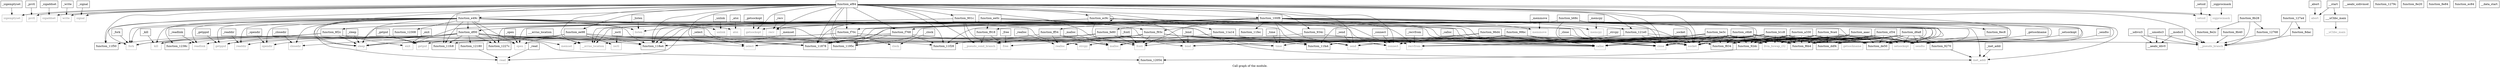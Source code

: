 digraph "Call graph of the module." {
  label="Call graph of the module.";
  node [shape=record];

  Node__select [label="{_select}"];
  Node__getsockopt [label="{_getsockopt}"];
  Node__readdir [label="{_readdir}"];
  Node__sigaddset [label="{_sigaddset}"];
  Node__opendir [label="{_opendir}"];
  Node__send [label="{_send}"];
  Node__getppid [label="{_getppid}"];
  Node__signal [label="{_signal}"];
  Node__write [label="{_write}"];
  Node__time [label="{_time}"];
  Node__inet_addr [label="{_inet_addr}"];
  Node__exit [label="{_exit}"];
  Node__atoi [label="{_atoi}"];
  Node__abort [label="{_abort}"];
  Node__fork [label="{_fork}"];
  Node__read [label="{_read}"];
  Node_function_96d4 [label="{function_96d4}"];
  Node__kill [label="{_kill}"];
  Node__bind [label="{_bind}"];
  Node__listen [label="{_listen}"];
  Node__unlink [label="{_unlink}"];
  Node__memset [label="{_memset}"];
  Node__sendto [label="{_sendto}"];
  Node__calloc [label="{_calloc}"];
  Node____errno_location [label="{___errno_location}"];
  Node____uClibc_main [label="{___uClibc_main}"];
  Node__realloc [label="{_realloc}"];
  Node__setsockopt [label="{_setsockopt}"];
  Node___aeabi_uidivmod [label="{__aeabi_uidivmod}"];
  Node___umodsi3 [label="{__umodsi3}"];
  Node___modsi3 [label="{__modsi3}"];
  Node___aeabi_ldiv0 [label="{__aeabi_ldiv0}"];
  Node_function_12768 [label="{function_12768}"];
  Node_function_1279c [label="{function_1279c}"];
  Node_function_127a4 [label="{function_127a4}"];
  Node_strcpy [color="gray50", fontcolor="gray50", label="{strcpy}"];
  Node_ioctl [color="gray50", fontcolor="gray50", label="{ioctl}"];
  Node_recv [color="gray50", fontcolor="gray50", label="{recv}"];
  Node_connect [color="gray50", fontcolor="gray50", label="{connect}"];
  Node_sigemptyset [color="gray50", fontcolor="gray50", label="{sigemptyset}"];
  Node_memmove [color="gray50", fontcolor="gray50", label="{memmove}"];
  Node_getpid [color="gray50", fontcolor="gray50", label="{getpid}"];
  Node_prctl [color="gray50", fontcolor="gray50", label="{prctl}"];
  Node_memcpy [color="gray50", fontcolor="gray50", label="{memcpy}"];
  Node_readlink [color="gray50", fontcolor="gray50", label="{readlink}"];
  Node_malloc [color="gray50", fontcolor="gray50", label="{malloc}"];
  Node_sleep [color="gray50", fontcolor="gray50", label="{sleep}"];
  Node_recvfrom [color="gray50", fontcolor="gray50", label="{recvfrom}"];
  Node_socket [color="gray50", fontcolor="gray50", label="{socket}"];
  Node_select [color="gray50", fontcolor="gray50", label="{select}"];
  Node_readdir [color="gray50", fontcolor="gray50", label="{readdir}"];
  Node_sigaddset [color="gray50", fontcolor="gray50", label="{sigaddset}"];
  Node_send [color="gray50", fontcolor="gray50", label="{send}"];
  Node_abort [color="gray50", fontcolor="gray50", label="{abort}"];
  Node_calloc [color="gray50", fontcolor="gray50", label="{calloc}"];
  Node_write [color="gray50", fontcolor="gray50", label="{write}"];
  Node_kill [color="gray50", fontcolor="gray50", label="{kill}"];
  Node_bind [color="gray50", fontcolor="gray50", label="{bind}"];
  Node_inet_addr [color="gray50", fontcolor="gray50", label="{inet_addr}"];
  Node_setsockopt [color="gray50", fontcolor="gray50", label="{setsockopt}"];
  Node_signal [color="gray50", fontcolor="gray50", label="{signal}"];
  Node_read [color="gray50", fontcolor="gray50", label="{read}"];
  Node__close [label="{_close}"];
  Node__free [label="{_free}"];
  Node__sigprocmask [label="{_sigprocmask}"];
  Node__getsockname [label="{_getsockname}"];
  Node_function_8dac [label="{function_8dac}"];
  Node_function_8e20 [label="{function_8e20}"];
  Node__setsid [label="{_setsid}"];
  Node__closedir [label="{_closedir}"];
  Node__fcntl [label="{_fcntl}"];
  Node_function_8e2c [label="{function_8e2c}"];
  Node_function_8e84 [label="{function_8e84}"];
  Node___start [label="{__start}"];
  Node_function_8ec8 [label="{function_8ec8}"];
  Node_function_8f2c [label="{function_8f2c}"];
  Node_function_901c [label="{function_901c}"];
  Node__open [label="{_open}"];
  Node__clock [label="{_clock}"];
  Node_function_9ca4 [label="{function_9ca4}"];
  Node_function_a330 [label="{function_a330}"];
  Node_function_aaac [label="{function_aaac}"];
  Node_function_b1c8 [label="{function_b1c8}"];
  Node_function_b68c [label="{function_b68c}"];
  Node_function_be3c [label="{function_be3c}"];
  Node_function_c6b8 [label="{function_c6b8}"];
  Node_function_cf34 [label="{function_cf34}"];
  Node_function_d6a8 [label="{function_d6a8}"];
  Node_function_ddf4 [label="{function_ddf4}"];
  Node_function_de50 [label="{function_de50}"];
  Node_function_df00 [label="{function_df00}"];
  Node_function_e49c [label="{function_e49c}"];
  Node_function_ec84 [label="{function_ec84}"];
  Node_function_ec9c [label="{function_ec9c}"];
  Node_function_ee0c [label="{function_ee0c}"];
  Node_function_ee98 [label="{function_ee98}"];
  Node_function_ef84 [label="{function_ef84}"];
  Node_function_f6b4 [label="{function_f6b4}"];
  Node_function_f70c [label="{function_f70c}"];
  Node_function_f768 [label="{function_f768}"];
  Node_function_f834 [label="{function_f834}"];
  Node_function_f918 [label="{function_f918}"];
  Node_function_f93c [label="{function_f93c}"];
  Node_function_fe80 [label="{function_fe80}"];
  Node_function_ff54 [label="{function_ff54}"];
  Node_function_100f8 [label="{function_100f8}"];
  Node_function_11878 [label="{function_11878}"];
  Node_function_118a4 [label="{function_118a4}"];
  Node_function_1195c [label="{function_1195c}"];
  Node_function_11a14 [label="{function_11a14}"];
  Node_function_11f28 [label="{function_11f28}"];
  Node_function_11f50 [label="{function_11f50}"];
  Node_function_11fa4 [label="{function_11fa4}"];
  Node_function_11fc8 [label="{function_11fc8}"];
  Node_function_11fec [label="{function_11fec}"];
  Node_function_12054 [label="{function_12054}"];
  Node_function_12180 [label="{function_12180}"];
  Node_function_121e0 [label="{function_121e0}"];
  Node_function_1227c [label="{function_1227c}"];
  Node_function_12308 [label="{function_12308}"];
  Node_function_1238c [label="{function_1238c}"];
  Node___udivsi3 [label="{__udivsi3}"];
  Node_unlink [color="gray50", fontcolor="gray50", label="{unlink}"];
  Node_sendto [color="gray50", fontcolor="gray50", label="{sendto}"];
  Node_realloc [color="gray50", fontcolor="gray50", label="{realloc}"];
  Node_listen [color="gray50", fontcolor="gray50", label="{listen}"];
  Node_fork [color="gray50", fontcolor="gray50", label="{fork}"];
  Node___uClibc_main [color="gray50", fontcolor="gray50", label="{__uClibc_main}"];
  Node_memset [color="gray50", fontcolor="gray50", label="{memset}"];
  Node_getppid [color="gray50", fontcolor="gray50", label="{getppid}"];
  Node_time [color="gray50", fontcolor="gray50", label="{time}"];
  Node_opendir [color="gray50", fontcolor="gray50", label="{opendir}"];
  Node_getsockopt [color="gray50", fontcolor="gray50", label="{getsockopt}"];
  Node___errno_location [color="gray50", fontcolor="gray50", label="{__errno_location}"];
  Node_exit [color="gray50", fontcolor="gray50", label="{exit}"];
  Node_atoi [color="gray50", fontcolor="gray50", label="{atoi}"];
  Node_open [color="gray50", fontcolor="gray50", label="{open}"];
  Node_clock [color="gray50", fontcolor="gray50", label="{clock}"];
  Node_setsid [color="gray50", fontcolor="gray50", label="{setsid}"];
  Node_closedir [color="gray50", fontcolor="gray50", label="{closedir}"];
  Node_fcntl [color="gray50", fontcolor="gray50", label="{fcntl}"];
  Node_close [color="gray50", fontcolor="gray50", label="{close}"];
  Node_free [color="gray50", fontcolor="gray50", label="{free}"];
  Node_sigprocmask [color="gray50", fontcolor="gray50", label="{sigprocmask}"];
  Node_getsockname [color="gray50", fontcolor="gray50", label="{getsockname}"];
  Node___data_start [label="{__data_start}"];
  Node_llvm_bswap_i32 [color="gray50", fontcolor="gray50", label="{llvm_bswap_i32}"];
  Node_function_9270 [label="{function_9270}"];
  Node_function_92dc [label="{function_92dc}"];
  Node_function_934c [label="{function_934c}"];
  Node_function_99bc [label="{function_99bc}"];
  Node___pseudo_branch [color="gray50", fontcolor="gray50", label="{__pseudo_branch}"];
  Node___pseudo_cond_branch [color="gray50", fontcolor="gray50", label="{__pseudo_cond_branch}"];
  Node_function_8b28 [label="{function_8b28}"];
  Node_function_8b40 [label="{function_8b40}"];
  Node__strcpy [label="{_strcpy}"];
  Node__ioctl [label="{_ioctl}"];
  Node__recv [label="{_recv}"];
  Node__connect [label="{_connect}"];
  Node__sigemptyset [label="{_sigemptyset}"];
  Node__memmove [label="{_memmove}"];
  Node__getpid [label="{_getpid}"];
  Node__prctl [label="{_prctl}"];
  Node__memcpy [label="{_memcpy}"];
  Node__readlink [label="{_readlink}"];
  Node__malloc [label="{_malloc}"];
  Node__sleep [label="{_sleep}"];
  Node__recvfrom [label="{_recvfrom}"];
  Node__socket [label="{_socket}"];
  Node__select -> Node_select;
  Node__getsockopt -> Node_getsockopt;
  Node__readdir -> Node_readdir;
  Node__sigaddset -> Node_sigaddset;
  Node__opendir -> Node_opendir;
  Node__send -> Node_send;
  Node__getppid -> Node_getppid;
  Node__signal -> Node_signal;
  Node__write -> Node_write;
  Node__time -> Node_time;
  Node__inet_addr -> Node_inet_addr;
  Node__exit -> Node_exit;
  Node__atoi -> Node_atoi;
  Node__abort -> Node_abort;
  Node__fork -> Node_fork;
  Node__read -> Node_read;
  Node_function_96d4 -> Node_connect;
  Node_function_96d4 -> Node_socket;
  Node_function_96d4 -> Node_send;
  Node_function_96d4 -> Node_calloc;
  Node_function_96d4 -> Node_bind;
  Node_function_96d4 -> Node_function_f6b4;
  Node_function_96d4 -> Node_function_f834;
  Node_function_96d4 -> Node_llvm_bswap_i32;
  Node_function_96d4 -> Node_function_92dc;
  Node__kill -> Node_kill;
  Node__bind -> Node_bind;
  Node__listen -> Node_listen;
  Node__unlink -> Node_unlink;
  Node__memset -> Node_memset;
  Node__sendto -> Node_sendto;
  Node__calloc -> Node_calloc;
  Node____errno_location -> Node___errno_location;
  Node____uClibc_main -> Node___uClibc_main;
  Node__realloc -> Node_realloc;
  Node__setsockopt -> Node_setsockopt;
  Node___umodsi3 -> Node___aeabi_ldiv0;
  Node___umodsi3 -> Node___pseudo_branch;
  Node___modsi3 -> Node___aeabi_ldiv0;
  Node___modsi3 -> Node___pseudo_branch;
  Node_function_12768 -> Node___pseudo_branch;
  Node_function_127a4 -> Node_function_8dac;
  Node_function_127a4 -> Node___pseudo_branch;
  Node__close -> Node_close;
  Node__free -> Node_free;
  Node__sigprocmask -> Node_sigprocmask;
  Node__getsockname -> Node_getsockname;
  Node_function_8dac -> Node___pseudo_branch;
  Node__setsid -> Node_setsid;
  Node__closedir -> Node_closedir;
  Node__fcntl -> Node_fcntl;
  Node___start -> Node____uClibc_main;
  Node___start -> Node_abort;
  Node_function_8f2c -> Node_sleep;
  Node_function_8f2c -> Node_kill;
  Node_function_8f2c -> Node_fork;
  Node_function_8f2c -> Node_getppid;
  Node_function_8f2c -> Node_exit;
  Node_function_8f2c -> Node___pseudo_branch;
  Node_function_901c -> Node_calloc;
  Node_function_901c -> Node_function_8f2c;
  Node_function_901c -> Node_function_11fa4;
  Node_function_901c -> Node___errno_location;
  Node_function_901c -> Node_free;
  Node_function_901c -> Node___pseudo_cond_branch;
  Node__open -> Node_open;
  Node__clock -> Node_clock;
  Node_function_9ca4 -> Node_socket;
  Node_function_9ca4 -> Node_calloc;
  Node_function_9ca4 -> Node_setsockopt;
  Node_function_9ca4 -> Node_function_ddf4;
  Node_function_9ca4 -> Node_function_de50;
  Node_function_9ca4 -> Node_function_f6b4;
  Node_function_9ca4 -> Node_function_f834;
  Node_function_9ca4 -> Node_sendto;
  Node_function_9ca4 -> Node_close;
  Node_function_9ca4 -> Node_llvm_bswap_i32;
  Node_function_9ca4 -> Node_function_92dc;
  Node_function_a330 -> Node_socket;
  Node_function_a330 -> Node_calloc;
  Node_function_a330 -> Node_setsockopt;
  Node_function_a330 -> Node_function_ddf4;
  Node_function_a330 -> Node_function_de50;
  Node_function_a330 -> Node_function_f6b4;
  Node_function_a330 -> Node_function_f834;
  Node_function_a330 -> Node_function_11fa4;
  Node_function_a330 -> Node_sendto;
  Node_function_a330 -> Node_close;
  Node_function_a330 -> Node_llvm_bswap_i32;
  Node_function_a330 -> Node_function_92dc;
  Node_function_aaac -> Node_socket;
  Node_function_aaac -> Node_calloc;
  Node_function_aaac -> Node_setsockopt;
  Node_function_aaac -> Node_function_ddf4;
  Node_function_aaac -> Node_function_de50;
  Node_function_aaac -> Node_function_f6b4;
  Node_function_aaac -> Node_function_f834;
  Node_function_aaac -> Node_sendto;
  Node_function_aaac -> Node_close;
  Node_function_aaac -> Node_llvm_bswap_i32;
  Node_function_aaac -> Node_function_92dc;
  Node_function_b1c8 -> Node_socket;
  Node_function_b1c8 -> Node_calloc;
  Node_function_b1c8 -> Node_setsockopt;
  Node_function_b1c8 -> Node_function_ddf4;
  Node_function_b1c8 -> Node_function_de50;
  Node_function_b1c8 -> Node_function_f6b4;
  Node_function_b1c8 -> Node_function_11878;
  Node_function_b1c8 -> Node_function_1195c;
  Node_function_b1c8 -> Node_function_11fa4;
  Node_function_b1c8 -> Node_sendto;
  Node_function_b1c8 -> Node_close;
  Node_function_b1c8 -> Node_llvm_bswap_i32;
  Node_function_b1c8 -> Node_function_92dc;
  Node_function_b68c -> Node_socket;
  Node_function_b68c -> Node_calloc;
  Node_function_b68c -> Node_inet_addr;
  Node_function_b68c -> Node_setsockopt;
  Node_function_b68c -> Node_read;
  Node_function_b68c -> Node_function_8ec8;
  Node_function_b68c -> Node_function_ddf4;
  Node_function_b68c -> Node_function_de50;
  Node_function_b68c -> Node_function_f6b4;
  Node_function_b68c -> Node_function_f768;
  Node_function_b68c -> Node_function_11878;
  Node_function_b68c -> Node_function_118a4;
  Node_function_b68c -> Node_function_1195c;
  Node_function_b68c -> Node_function_11f28;
  Node_function_b68c -> Node_function_11fa4;
  Node_function_b68c -> Node_function_1227c;
  Node_function_b68c -> Node_sendto;
  Node_function_b68c -> Node_open;
  Node_function_b68c -> Node_close;
  Node_function_b68c -> Node_function_92dc;
  Node_function_be3c -> Node_connect;
  Node_function_be3c -> Node_malloc;
  Node_function_be3c -> Node_recvfrom;
  Node_function_be3c -> Node_socket;
  Node_function_be3c -> Node_calloc;
  Node_function_be3c -> Node_setsockopt;
  Node_function_be3c -> Node_function_ddf4;
  Node_function_be3c -> Node_function_de50;
  Node_function_be3c -> Node_function_f6b4;
  Node_function_be3c -> Node_function_f834;
  Node_function_be3c -> Node_sendto;
  Node_function_be3c -> Node_time;
  Node_function_be3c -> Node_fcntl;
  Node_function_be3c -> Node_close;
  Node_function_be3c -> Node_llvm_bswap_i32;
  Node_function_be3c -> Node_function_92dc;
  Node_function_c6b8 -> Node_connect;
  Node_function_c6b8 -> Node_malloc;
  Node_function_c6b8 -> Node_recvfrom;
  Node_function_c6b8 -> Node_socket;
  Node_function_c6b8 -> Node_calloc;
  Node_function_c6b8 -> Node_setsockopt;
  Node_function_c6b8 -> Node_function_ddf4;
  Node_function_c6b8 -> Node_function_de50;
  Node_function_c6b8 -> Node_function_f6b4;
  Node_function_c6b8 -> Node_function_f834;
  Node_function_c6b8 -> Node_sendto;
  Node_function_c6b8 -> Node_time;
  Node_function_c6b8 -> Node_fcntl;
  Node_function_c6b8 -> Node_close;
  Node_function_c6b8 -> Node_llvm_bswap_i32;
  Node_function_c6b8 -> Node_function_92dc;
  Node_function_cf34 -> Node_socket;
  Node_function_cf34 -> Node_calloc;
  Node_function_cf34 -> Node_setsockopt;
  Node_function_cf34 -> Node_function_ddf4;
  Node_function_cf34 -> Node_function_de50;
  Node_function_cf34 -> Node_function_f6b4;
  Node_function_cf34 -> Node_function_f834;
  Node_function_cf34 -> Node_sendto;
  Node_function_cf34 -> Node_close;
  Node_function_cf34 -> Node_llvm_bswap_i32;
  Node_function_cf34 -> Node_function_9270;
  Node_function_cf34 -> Node_function_92dc;
  Node_function_d6a8 -> Node_socket;
  Node_function_d6a8 -> Node_calloc;
  Node_function_d6a8 -> Node_setsockopt;
  Node_function_d6a8 -> Node_function_ddf4;
  Node_function_d6a8 -> Node_function_de50;
  Node_function_d6a8 -> Node_function_f6b4;
  Node_function_d6a8 -> Node_sendto;
  Node_function_d6a8 -> Node_close;
  Node_function_d6a8 -> Node_llvm_bswap_i32;
  Node_function_d6a8 -> Node_function_9270;
  Node_function_d6a8 -> Node_function_92dc;
  Node_function_df00 -> Node_readlink;
  Node_function_df00 -> Node_sleep;
  Node_function_df00 -> Node_readdir;
  Node_function_df00 -> Node_kill;
  Node_function_df00 -> Node_function_11878;
  Node_function_df00 -> Node_function_118a4;
  Node_function_df00 -> Node_function_1195c;
  Node_function_df00 -> Node_function_11f28;
  Node_function_df00 -> Node_function_11f50;
  Node_function_df00 -> Node_function_11fc8;
  Node_function_df00 -> Node_function_12054;
  Node_function_df00 -> Node_function_12180;
  Node_function_df00 -> Node_function_1227c;
  Node_function_df00 -> Node_function_1238c;
  Node_function_df00 -> Node_memset;
  Node_function_df00 -> Node_opendir;
  Node_function_df00 -> Node_open;
  Node_function_df00 -> Node_closedir;
  Node_function_df00 -> Node_close;
  Node_function_e49c -> Node_getpid;
  Node_function_e49c -> Node_readlink;
  Node_function_e49c -> Node_malloc;
  Node_function_e49c -> Node_sleep;
  Node_function_e49c -> Node_socket;
  Node_function_e49c -> Node_readdir;
  Node_function_e49c -> Node_kill;
  Node_function_e49c -> Node_bind;
  Node_function_e49c -> Node_read;
  Node_function_e49c -> Node_function_df00;
  Node_function_e49c -> Node_function_11878;
  Node_function_e49c -> Node_function_118a4;
  Node_function_e49c -> Node_function_1195c;
  Node_function_e49c -> Node_function_11f50;
  Node_function_e49c -> Node_function_11fc8;
  Node_function_e49c -> Node_function_1227c;
  Node_function_e49c -> Node_function_12308;
  Node_function_e49c -> Node_function_1238c;
  Node_function_e49c -> Node_unlink;
  Node_function_e49c -> Node_listen;
  Node_function_e49c -> Node_fork;
  Node_function_e49c -> Node_getppid;
  Node_function_e49c -> Node_time;
  Node_function_e49c -> Node_opendir;
  Node_function_e49c -> Node_atoi;
  Node_function_e49c -> Node_open;
  Node_function_e49c -> Node_closedir;
  Node_function_e49c -> Node_close;
  Node_function_ec9c -> Node_connect;
  Node_function_ec9c -> Node_sleep;
  Node_function_ec9c -> Node_socket;
  Node_function_ec9c -> Node_bind;
  Node_function_ec9c -> Node_setsockopt;
  Node_function_ec9c -> Node_function_df00;
  Node_function_ec9c -> Node_function_ec9c;
  Node_function_ec9c -> Node_listen;
  Node_function_ec9c -> Node___errno_location;
  Node_function_ec9c -> Node_fcntl;
  Node_function_ec9c -> Node_close;
  Node_function_ee0c -> Node_inet_addr;
  Node_function_ee0c -> Node_function_f6b4;
  Node_function_ee0c -> Node_function_f918;
  Node_function_ee0c -> Node_function_f93c;
  Node_function_ee0c -> Node_function_11878;
  Node_function_ee0c -> Node_function_118a4;
  Node_function_ee0c -> Node_function_1195c;
  Node_function_ee98 -> Node_ioctl;
  Node_function_ee98 -> Node_sleep;
  Node_function_ee98 -> Node_function_11878;
  Node_function_ee98 -> Node_function_118a4;
  Node_function_ee98 -> Node_function_1195c;
  Node_function_ee98 -> Node_fork;
  Node_function_ee98 -> Node_exit;
  Node_function_ee98 -> Node_open;
  Node_function_ef84 -> Node_recv;
  Node_function_ef84 -> Node_connect;
  Node_function_ef84 -> Node_sigemptyset;
  Node_function_ef84 -> Node_prctl;
  Node_function_ef84 -> Node_sleep;
  Node_function_ef84 -> Node_socket;
  Node_function_ef84 -> Node_select;
  Node_function_ef84 -> Node_sigaddset;
  Node_function_ef84 -> Node_send;
  Node_function_ef84 -> Node_write;
  Node_function_ef84 -> Node_signal;
  Node_function_ef84 -> Node_function_901c;
  Node_function_ef84 -> Node_function_e49c;
  Node_function_ef84 -> Node_function_ec9c;
  Node_function_ef84 -> Node_function_ee98;
  Node_function_ef84 -> Node_function_f6b4;
  Node_function_ef84 -> Node_function_f70c;
  Node_function_ef84 -> Node_function_f768;
  Node_function_ef84 -> Node_function_100f8;
  Node_function_ef84 -> Node_function_11878;
  Node_function_ef84 -> Node_function_118a4;
  Node_function_ef84 -> Node_function_1195c;
  Node_function_ef84 -> Node_function_11a14;
  Node_function_ef84 -> Node_function_11f28;
  Node_function_ef84 -> Node_function_11f50;
  Node_function_ef84 -> Node_function_11fc8;
  Node_function_ef84 -> Node_function_121e0;
  Node_function_ef84 -> Node_fork;
  Node_function_ef84 -> Node_getsockopt;
  Node_function_ef84 -> Node___errno_location;
  Node_function_ef84 -> Node_setsid;
  Node_function_ef84 -> Node_fcntl;
  Node_function_ef84 -> Node_close;
  Node_function_ef84 -> Node_sigprocmask;
  Node_function_ef84 -> Node_function_934c;
  Node_function_ef84 -> Node___pseudo_branch;
  Node_function_ef84 -> Node___pseudo_cond_branch;
  Node_function_f70c -> Node_getpid;
  Node_function_f70c -> Node_getppid;
  Node_function_f70c -> Node_time;
  Node_function_f70c -> Node_clock;
  Node_function_f768 -> Node_strcpy;
  Node_function_f768 -> Node_function_11878;
  Node_function_f768 -> Node_function_118a4;
  Node_function_f768 -> Node_function_1195c;
  Node_function_f768 -> Node_function_11f28;
  Node_function_f918 -> Node_free;
  Node_function_f918 -> Node___pseudo_cond_branch;
  Node_function_f93c -> Node_connect;
  Node_function_f93c -> Node_sleep;
  Node_function_f93c -> Node_recvfrom;
  Node_function_f93c -> Node_socket;
  Node_function_f93c -> Node_select;
  Node_function_f93c -> Node_send;
  Node_function_f93c -> Node_calloc;
  Node_function_f93c -> Node_function_f6b4;
  Node_function_f93c -> Node_function_11f28;
  Node_function_f93c -> Node_function_11fc8;
  Node_function_f93c -> Node_realloc;
  Node_function_f93c -> Node_fcntl;
  Node_function_f93c -> Node_close;
  Node_function_f93c -> Node_free;
  Node_function_f93c -> Node___pseudo_cond_branch;
  Node_function_fe80 -> Node_connect;
  Node_function_fe80 -> Node_socket;
  Node_function_fe80 -> Node_function_11fc8;
  Node_function_fe80 -> Node_fcntl;
  Node_function_fe80 -> Node___pseudo_cond_branch;
  Node_function_ff54 -> Node_malloc;
  Node_function_ff54 -> Node_function_11f28;
  Node_function_ff54 -> Node_function_11fa4;
  Node_function_ff54 -> Node_realloc;
  Node_function_100f8 -> Node_recv;
  Node_function_100f8 -> Node_connect;
  Node_function_100f8 -> Node_memmove;
  Node_function_100f8 -> Node_memcpy;
  Node_function_100f8 -> Node_recvfrom;
  Node_function_100f8 -> Node_socket;
  Node_function_100f8 -> Node_select;
  Node_function_100f8 -> Node_send;
  Node_function_100f8 -> Node_calloc;
  Node_function_100f8 -> Node_inet_addr;
  Node_function_100f8 -> Node_setsockopt;
  Node_function_100f8 -> Node_function_ddf4;
  Node_function_100f8 -> Node_function_de50;
  Node_function_100f8 -> Node_function_f6b4;
  Node_function_100f8 -> Node_function_f70c;
  Node_function_100f8 -> Node_function_f918;
  Node_function_100f8 -> Node_function_f93c;
  Node_function_100f8 -> Node_function_fe80;
  Node_function_100f8 -> Node_function_ff54;
  Node_function_100f8 -> Node_function_11878;
  Node_function_100f8 -> Node_function_118a4;
  Node_function_100f8 -> Node_function_1195c;
  Node_function_100f8 -> Node_function_11fec;
  Node_function_100f8 -> Node_function_121e0;
  Node_function_100f8 -> Node_sendto;
  Node_function_100f8 -> Node_fork;
  Node_function_100f8 -> Node_time;
  Node_function_100f8 -> Node_getsockopt;
  Node_function_100f8 -> Node___errno_location;
  Node_function_100f8 -> Node_exit;
  Node_function_100f8 -> Node_fcntl;
  Node_function_100f8 -> Node_close;
  Node_function_100f8 -> Node_llvm_bswap_i32;
  Node_function_11a14 -> Node_malloc;
  Node_function_11a14 -> Node_function_11fa4;
  Node_function_12180 -> Node_read;
  Node_function_121e0 -> Node_connect;
  Node_function_121e0 -> Node_socket;
  Node_function_121e0 -> Node___errno_location;
  Node_function_121e0 -> Node_close;
  Node_function_121e0 -> Node_getsockname;
  Node___udivsi3 -> Node___aeabi_ldiv0;
  Node___udivsi3 -> Node___pseudo_branch;
  Node_function_9270 -> Node_inet_addr;
  Node_function_92dc -> Node_function_12054;
  Node_function_934c -> Node_calloc;
  Node_function_934c -> Node_realloc;
  Node_function_99bc -> Node_connect;
  Node_function_99bc -> Node_socket;
  Node_function_99bc -> Node_send;
  Node_function_99bc -> Node_calloc;
  Node_function_99bc -> Node_bind;
  Node_function_99bc -> Node_function_f6b4;
  Node_function_99bc -> Node_function_f834;
  Node_function_99bc -> Node_llvm_bswap_i32;
  Node_function_99bc -> Node_function_92dc;
  Node_function_8b28 -> Node_function_12768;
  Node_function_8b28 -> Node_function_8e2c;
  Node_function_8b28 -> Node___pseudo_branch;
  Node_function_8b40 -> Node___pseudo_branch;
  Node__strcpy -> Node_strcpy;
  Node__ioctl -> Node_ioctl;
  Node__recv -> Node_recv;
  Node__connect -> Node_connect;
  Node__sigemptyset -> Node_sigemptyset;
  Node__memmove -> Node_memmove;
  Node__getpid -> Node_getpid;
  Node__prctl -> Node_prctl;
  Node__memcpy -> Node_memcpy;
  Node__readlink -> Node_readlink;
  Node__malloc -> Node_malloc;
  Node__sleep -> Node_sleep;
  Node__recvfrom -> Node_recvfrom;
  Node__socket -> Node_socket;
}
